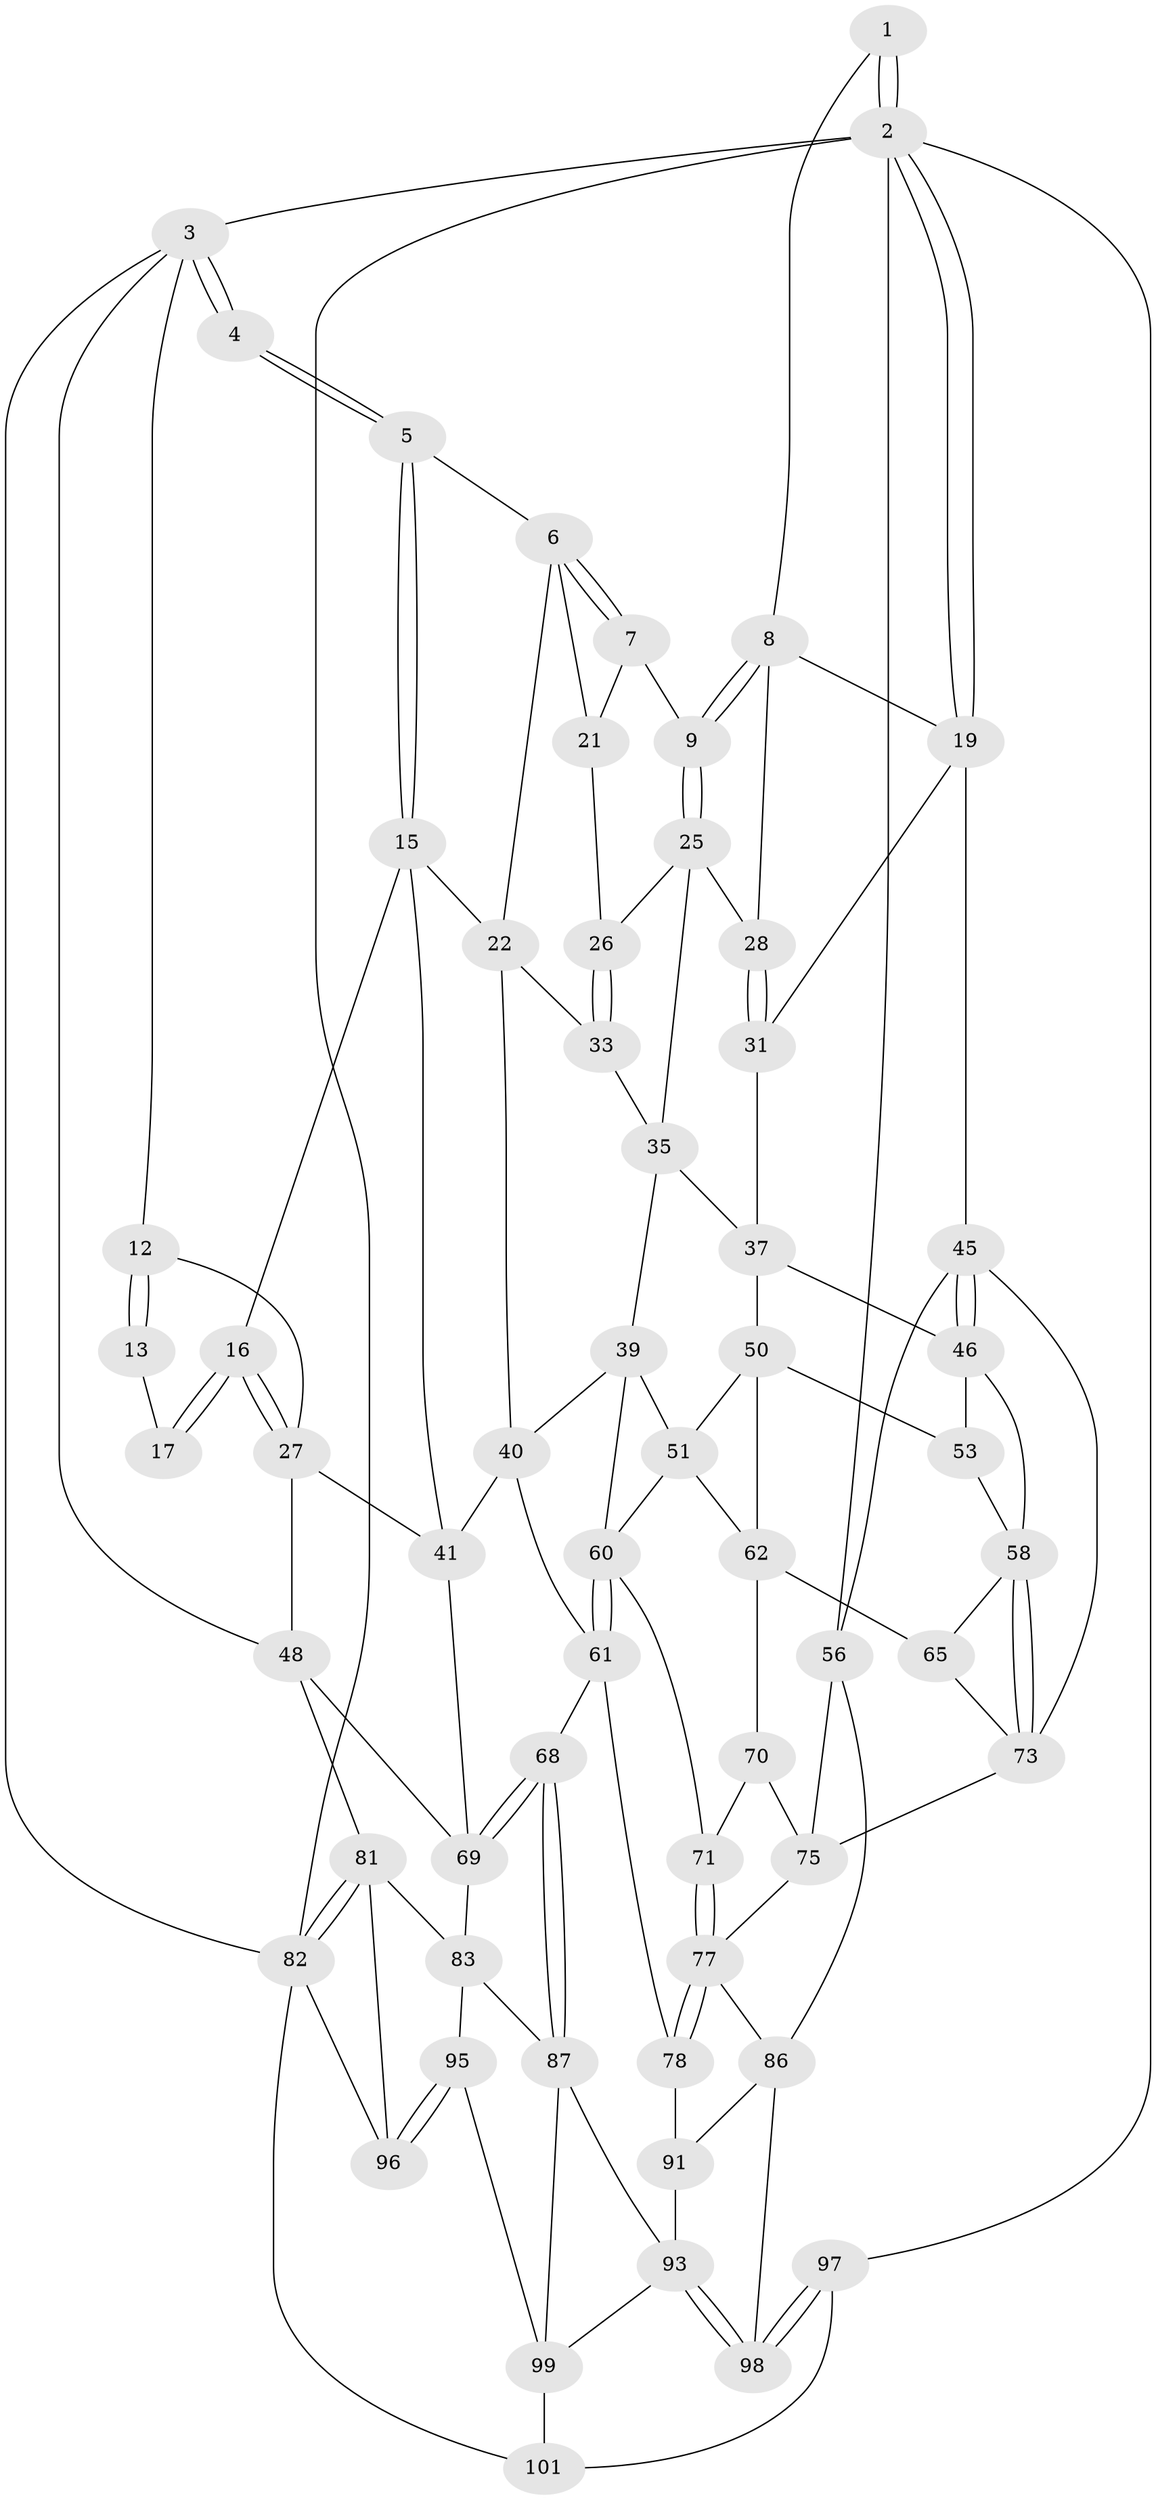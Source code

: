 // original degree distribution, {3: 0.029411764705882353, 6: 0.18627450980392157, 4: 0.18627450980392157, 5: 0.5980392156862745}
// Generated by graph-tools (version 1.1) at 2025/38/02/21/25 10:38:57]
// undirected, 61 vertices, 133 edges
graph export_dot {
graph [start="1"]
  node [color=gray90,style=filled];
  1 [pos="+0.7304134240532991+0"];
  2 [pos="+1+0",super="+55"];
  3 [pos="+0+0",super="+11"];
  4 [pos="+0.1730897987512706+0"];
  5 [pos="+0.284350008417738+0"];
  6 [pos="+0.2859571603135607+0",super="+20"];
  7 [pos="+0.6673570183130504+0",super="+10"];
  8 [pos="+0.7530578664277023+0",super="+18"];
  9 [pos="+0.712920447736331+0.12078666636777032"];
  12 [pos="+0+0.2389783828720997"];
  13 [pos="+0.05988877230037438+0.10444932761357235",super="+14"];
  15 [pos="+0.1875103974531541+0.2510102387159591",super="+24"];
  16 [pos="+0.17001915122780975+0.2537437194732017"];
  17 [pos="+0.11562697513278349+0.12019484715085878"];
  19 [pos="+1+0",super="+32"];
  21 [pos="+0.5438090603095574+0.08645771681017171"];
  22 [pos="+0.43305064595333365+0.1725653522482585",super="+23"];
  25 [pos="+0.7142268288524746+0.14889884466484382",super="+30"];
  26 [pos="+0.6144513727036313+0.16377143634640665"];
  27 [pos="+0.08836455101960985+0.2813234277123845",super="+43"];
  28 [pos="+0.9028962579269324+0.1336848338377214",super="+29"];
  31 [pos="+1+0.2216564602529196",super="+34"];
  33 [pos="+0.5052381198491871+0.20830416525831694"];
  35 [pos="+0.7049577867882054+0.3318296383252478",super="+36"];
  37 [pos="+0.8757855498049826+0.3198024255656981",super="+38"];
  39 [pos="+0.5004999052429073+0.4262835947813728",super="+52"];
  40 [pos="+0.4502810429099793+0.4442659954656719",super="+44"];
  41 [pos="+0.31799805329557596+0.4685661825075032",super="+42"];
  45 [pos="+1+0.4635550053727562",super="+57"];
  46 [pos="+0.9951315629286751+0.4668134960701076",super="+47"];
  48 [pos="+0.010473463189476121+0.549788799657061",super="+49"];
  50 [pos="+0.7200037266425167+0.35230979345772256",super="+54"];
  51 [pos="+0.6372882289090823+0.5223195225464887",super="+63"];
  53 [pos="+0.8458808816922805+0.522781140291835"];
  56 [pos="+1+1",super="+85"];
  58 [pos="+0.9377144025918063+0.6285947422212727",super="+59"];
  60 [pos="+0.5520114622303683+0.6553845961102713",super="+64"];
  61 [pos="+0.4981838156001376+0.665209212098443",super="+67"];
  62 [pos="+0.7693879097148074+0.5548593993226719",super="+66"];
  65 [pos="+0.8279009832766372+0.6820905892026766"];
  68 [pos="+0.31413439664988935+0.7392357071690014"];
  69 [pos="+0.2344287794653786+0.6980396989808603",super="+72"];
  70 [pos="+0.6997975031900034+0.692732011574167"];
  71 [pos="+0.6595187649933738+0.6948109286329459"];
  73 [pos="+1+0.7155993742865885",super="+74"];
  75 [pos="+0.8209964085573943+0.7516488367976096",super="+76"];
  77 [pos="+0.670989380669917+0.7981673844694782",super="+80"];
  78 [pos="+0.6675201431413972+0.8045268635985692",super="+79"];
  81 [pos="+0+0.787036136937136",super="+84"];
  82 [pos="+0+1",super="+102"];
  83 [pos="+0.12999354097685262+0.7668570770298992",super="+89"];
  86 [pos="+0.7769805103630573+0.8893286487461657",super="+90"];
  87 [pos="+0.3056695169548865+0.849760265074034",super="+88"];
  91 [pos="+0.666932859427331+0.8500677996945849",super="+92"];
  93 [pos="+0.49599566112682003+0.8802850858782025",super="+94"];
  95 [pos="+0.16081206370120574+0.9296354394607554"];
  96 [pos="+0.10455636392983765+0.9454963455685832"];
  97 [pos="+0.6600215835706968+1"];
  98 [pos="+0.6461319784862264+1"];
  99 [pos="+0.26890862230641177+0.9401679618397182",super="+100"];
  101 [pos="+0.2899960763581183+1"];
  1 -- 2;
  1 -- 2;
  1 -- 8;
  2 -- 3;
  2 -- 19;
  2 -- 19;
  2 -- 56;
  2 -- 97;
  2 -- 82;
  3 -- 4;
  3 -- 4;
  3 -- 82;
  3 -- 48;
  3 -- 12;
  4 -- 5;
  4 -- 5;
  5 -- 6;
  5 -- 15;
  5 -- 15;
  6 -- 7;
  6 -- 7;
  6 -- 21;
  6 -- 22;
  7 -- 9;
  7 -- 21;
  8 -- 9;
  8 -- 9;
  8 -- 19;
  8 -- 28;
  9 -- 25;
  9 -- 25;
  12 -- 13;
  12 -- 13;
  12 -- 27;
  13 -- 17 [weight=2];
  15 -- 16;
  15 -- 41;
  15 -- 22;
  16 -- 17;
  16 -- 17;
  16 -- 27;
  16 -- 27;
  19 -- 45;
  19 -- 31;
  21 -- 26;
  22 -- 33;
  22 -- 40;
  25 -- 26;
  25 -- 35;
  25 -- 28;
  26 -- 33;
  26 -- 33;
  27 -- 48;
  27 -- 41;
  28 -- 31 [weight=2];
  28 -- 31;
  31 -- 37;
  33 -- 35;
  35 -- 37;
  35 -- 39;
  37 -- 50;
  37 -- 46;
  39 -- 40;
  39 -- 51;
  39 -- 60;
  40 -- 41;
  40 -- 61;
  41 -- 69;
  45 -- 46;
  45 -- 46;
  45 -- 56;
  45 -- 73;
  46 -- 58;
  46 -- 53;
  48 -- 69;
  48 -- 81;
  50 -- 51;
  50 -- 53;
  50 -- 62;
  51 -- 62;
  51 -- 60;
  53 -- 58;
  56 -- 75;
  56 -- 86;
  58 -- 73;
  58 -- 73;
  58 -- 65;
  60 -- 61;
  60 -- 61;
  60 -- 71;
  61 -- 68;
  61 -- 78;
  62 -- 65;
  62 -- 70;
  65 -- 73;
  68 -- 69;
  68 -- 69;
  68 -- 87;
  68 -- 87;
  69 -- 83;
  70 -- 71;
  70 -- 75;
  71 -- 77;
  71 -- 77;
  73 -- 75;
  75 -- 77;
  77 -- 78;
  77 -- 78;
  77 -- 86;
  78 -- 91 [weight=2];
  81 -- 82;
  81 -- 82;
  81 -- 96;
  81 -- 83;
  82 -- 96;
  82 -- 101;
  83 -- 95;
  83 -- 87;
  86 -- 98;
  86 -- 91;
  87 -- 93;
  87 -- 99;
  91 -- 93;
  93 -- 98;
  93 -- 98;
  93 -- 99;
  95 -- 96;
  95 -- 96;
  95 -- 99;
  97 -- 98;
  97 -- 98;
  97 -- 101;
  99 -- 101;
}
